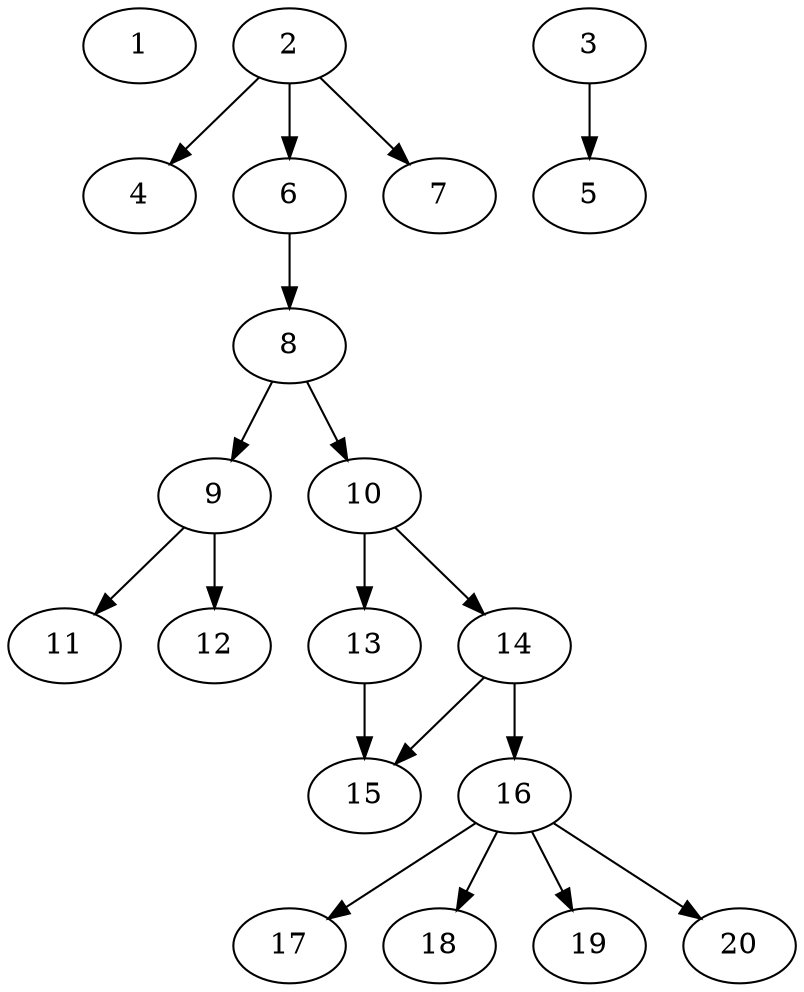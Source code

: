 // DAG automatically generated by daggen at Sat Jul 27 15:34:46 2019
// ./daggen --dot -n 20 --ccr 0.3 --fat 0.4 --regular 0.5 --density 0.4 --mindata 5242880 --maxdata 52428800 
digraph G {
  1 [size="113759573", alpha="0.04", expect_size="34127872"] 
  2 [size="86971733", alpha="0.14", expect_size="26091520"] 
  2 -> 4 [size ="26091520"]
  2 -> 6 [size ="26091520"]
  2 -> 7 [size ="26091520"]
  3 [size="45274453", alpha="0.11", expect_size="13582336"] 
  3 -> 5 [size ="13582336"]
  4 [size="49752747", alpha="0.13", expect_size="14925824"] 
  5 [size="43250347", alpha="0.06", expect_size="12975104"] 
  6 [size="30266027", alpha="0.06", expect_size="9079808"] 
  6 -> 8 [size ="9079808"]
  7 [size="22070613", alpha="0.19", expect_size="6621184"] 
  8 [size="108994560", alpha="0.09", expect_size="32698368"] 
  8 -> 9 [size ="32698368"]
  8 -> 10 [size ="32698368"]
  9 [size="60873387", alpha="0.11", expect_size="18262016"] 
  9 -> 11 [size ="18262016"]
  9 -> 12 [size ="18262016"]
  10 [size="132164267", alpha="0.14", expect_size="39649280"] 
  10 -> 13 [size ="39649280"]
  10 -> 14 [size ="39649280"]
  11 [size="106731520", alpha="0.10", expect_size="32019456"] 
  12 [size="140008107", alpha="0.04", expect_size="42002432"] 
  13 [size="89760427", alpha="0.00", expect_size="26928128"] 
  13 -> 15 [size ="26928128"]
  14 [size="173697707", alpha="0.10", expect_size="52109312"] 
  14 -> 15 [size ="52109312"]
  14 -> 16 [size ="52109312"]
  15 [size="121593173", alpha="0.09", expect_size="36477952"] 
  16 [size="165710507", alpha="0.11", expect_size="49713152"] 
  16 -> 17 [size ="49713152"]
  16 -> 18 [size ="49713152"]
  16 -> 19 [size ="49713152"]
  16 -> 20 [size ="49713152"]
  17 [size="58961920", alpha="0.02", expect_size="17688576"] 
  18 [size="53265067", alpha="0.18", expect_size="15979520"] 
  19 [size="120446293", alpha="0.14", expect_size="36133888"] 
  20 [size="47820800", alpha="0.08", expect_size="14346240"] 
}
